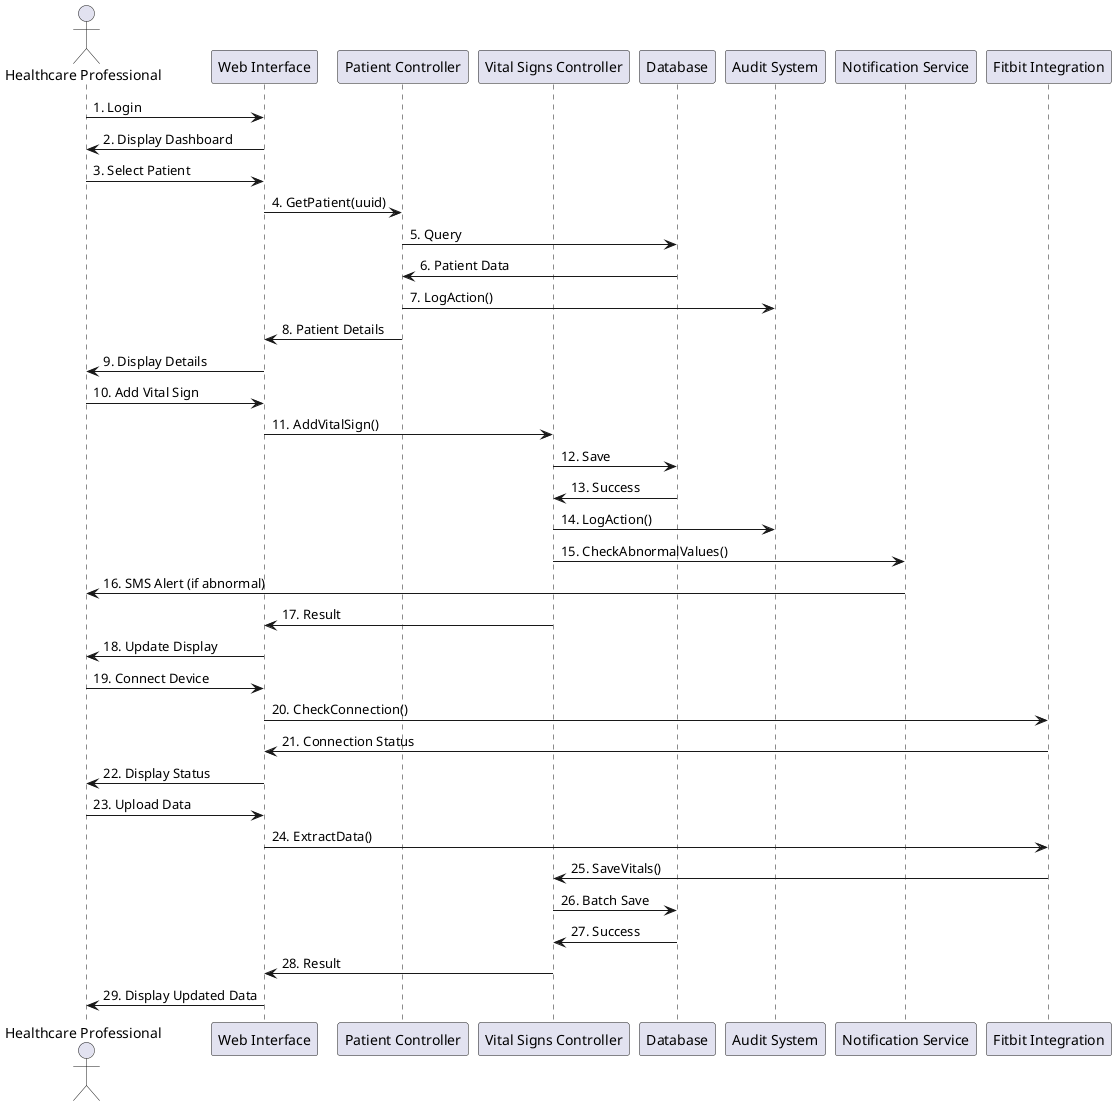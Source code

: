 @startuml "Diagramma di Comunicazione VitaLink"
' Diagramma di Comunicazione
actor "Healthcare Professional" as Doctor
participant "Web Interface" as UI
participant "Patient Controller" as PatientCtrl
participant "Vital Signs Controller" as VitalCtrl
participant "Database" as DB
participant "Audit System" as Audit
participant "Notification Service" as Notif
participant "Fitbit Integration" as Fitbit

Doctor -> UI: 1. Login
UI -> Doctor: 2. Display Dashboard

Doctor -> UI: 3. Select Patient
UI -> PatientCtrl: 4. GetPatient(uuid)
PatientCtrl -> DB: 5. Query
DB -> PatientCtrl: 6. Patient Data
PatientCtrl -> Audit: 7. LogAction()
PatientCtrl -> UI: 8. Patient Details
UI -> Doctor: 9. Display Details

Doctor -> UI: 10. Add Vital Sign
UI -> VitalCtrl: 11. AddVitalSign()
VitalCtrl -> DB: 12. Save
DB -> VitalCtrl: 13. Success
VitalCtrl -> Audit: 14. LogAction()
VitalCtrl -> Notif: 15. CheckAbnormalValues()
Notif -> Doctor: 16. SMS Alert (if abnormal)
VitalCtrl -> UI: 17. Result
UI -> Doctor: 18. Update Display

Doctor -> UI: 19. Connect Device
UI -> Fitbit: 20. CheckConnection()
Fitbit -> UI: 21. Connection Status
UI -> Doctor: 22. Display Status
Doctor -> UI: 23. Upload Data
UI -> Fitbit: 24. ExtractData()
Fitbit -> VitalCtrl: 25. SaveVitals()
VitalCtrl -> DB: 26. Batch Save
DB -> VitalCtrl: 27. Success
VitalCtrl -> UI: 28. Result
UI -> Doctor: 29. Display Updated Data
@enduml